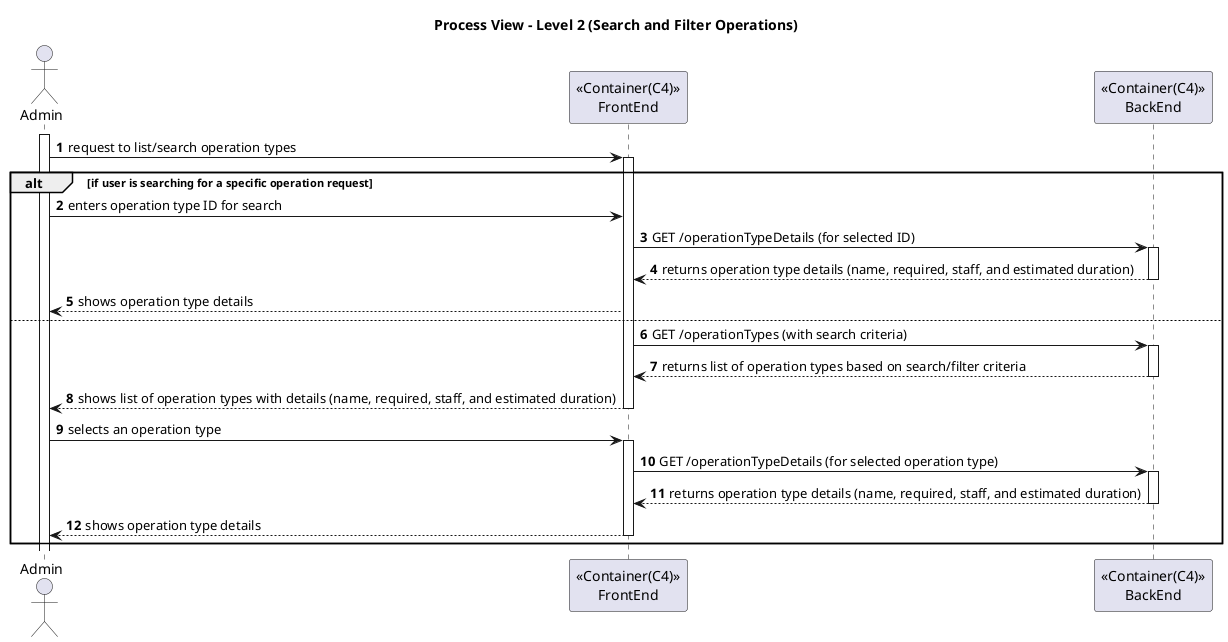 ﻿@startuml
'https://plantuml.com/sequence-diagram

autonumber
actor Admin as doc
participant "<<Container(C4)>>\nFrontEnd" as sys
participant "<<Container(C4)>>\nBackEnd" as backEnd
activate doc

title Process View - Level 2 (Search and Filter Operations)

doc -> sys: request to list/search operation types

activate sys

alt if user is searching for a specific operation request
  doc -> sys: enters operation type ID for search
  sys -> backEnd : GET /operationTypeDetails (for selected ID)

  activate backEnd

  backEnd --> sys : returns operation type details (name, required, staff, and estimated duration)

  deactivate backEnd

  sys --> doc: shows operation type details

else

  sys -> backEnd : GET /operationTypes (with search criteria)

  activate backEnd

  backEnd --> sys : returns list of operation types based on search/filter criteria

  deactivate backEnd

  sys --> doc: shows list of operation types with details (name, required, staff, and estimated duration)

  deactivate sys

  doc -> sys: selects an operation type

  activate sys

  sys -> backEnd : GET /operationTypeDetails (for selected operation type)

  activate backEnd

  backEnd --> sys : returns operation type details (name, required, staff, and estimated duration)

  deactivate backEnd

  sys --> doc: shows operation type details

  deactivate sys

end

deactivate sys

@enduml
